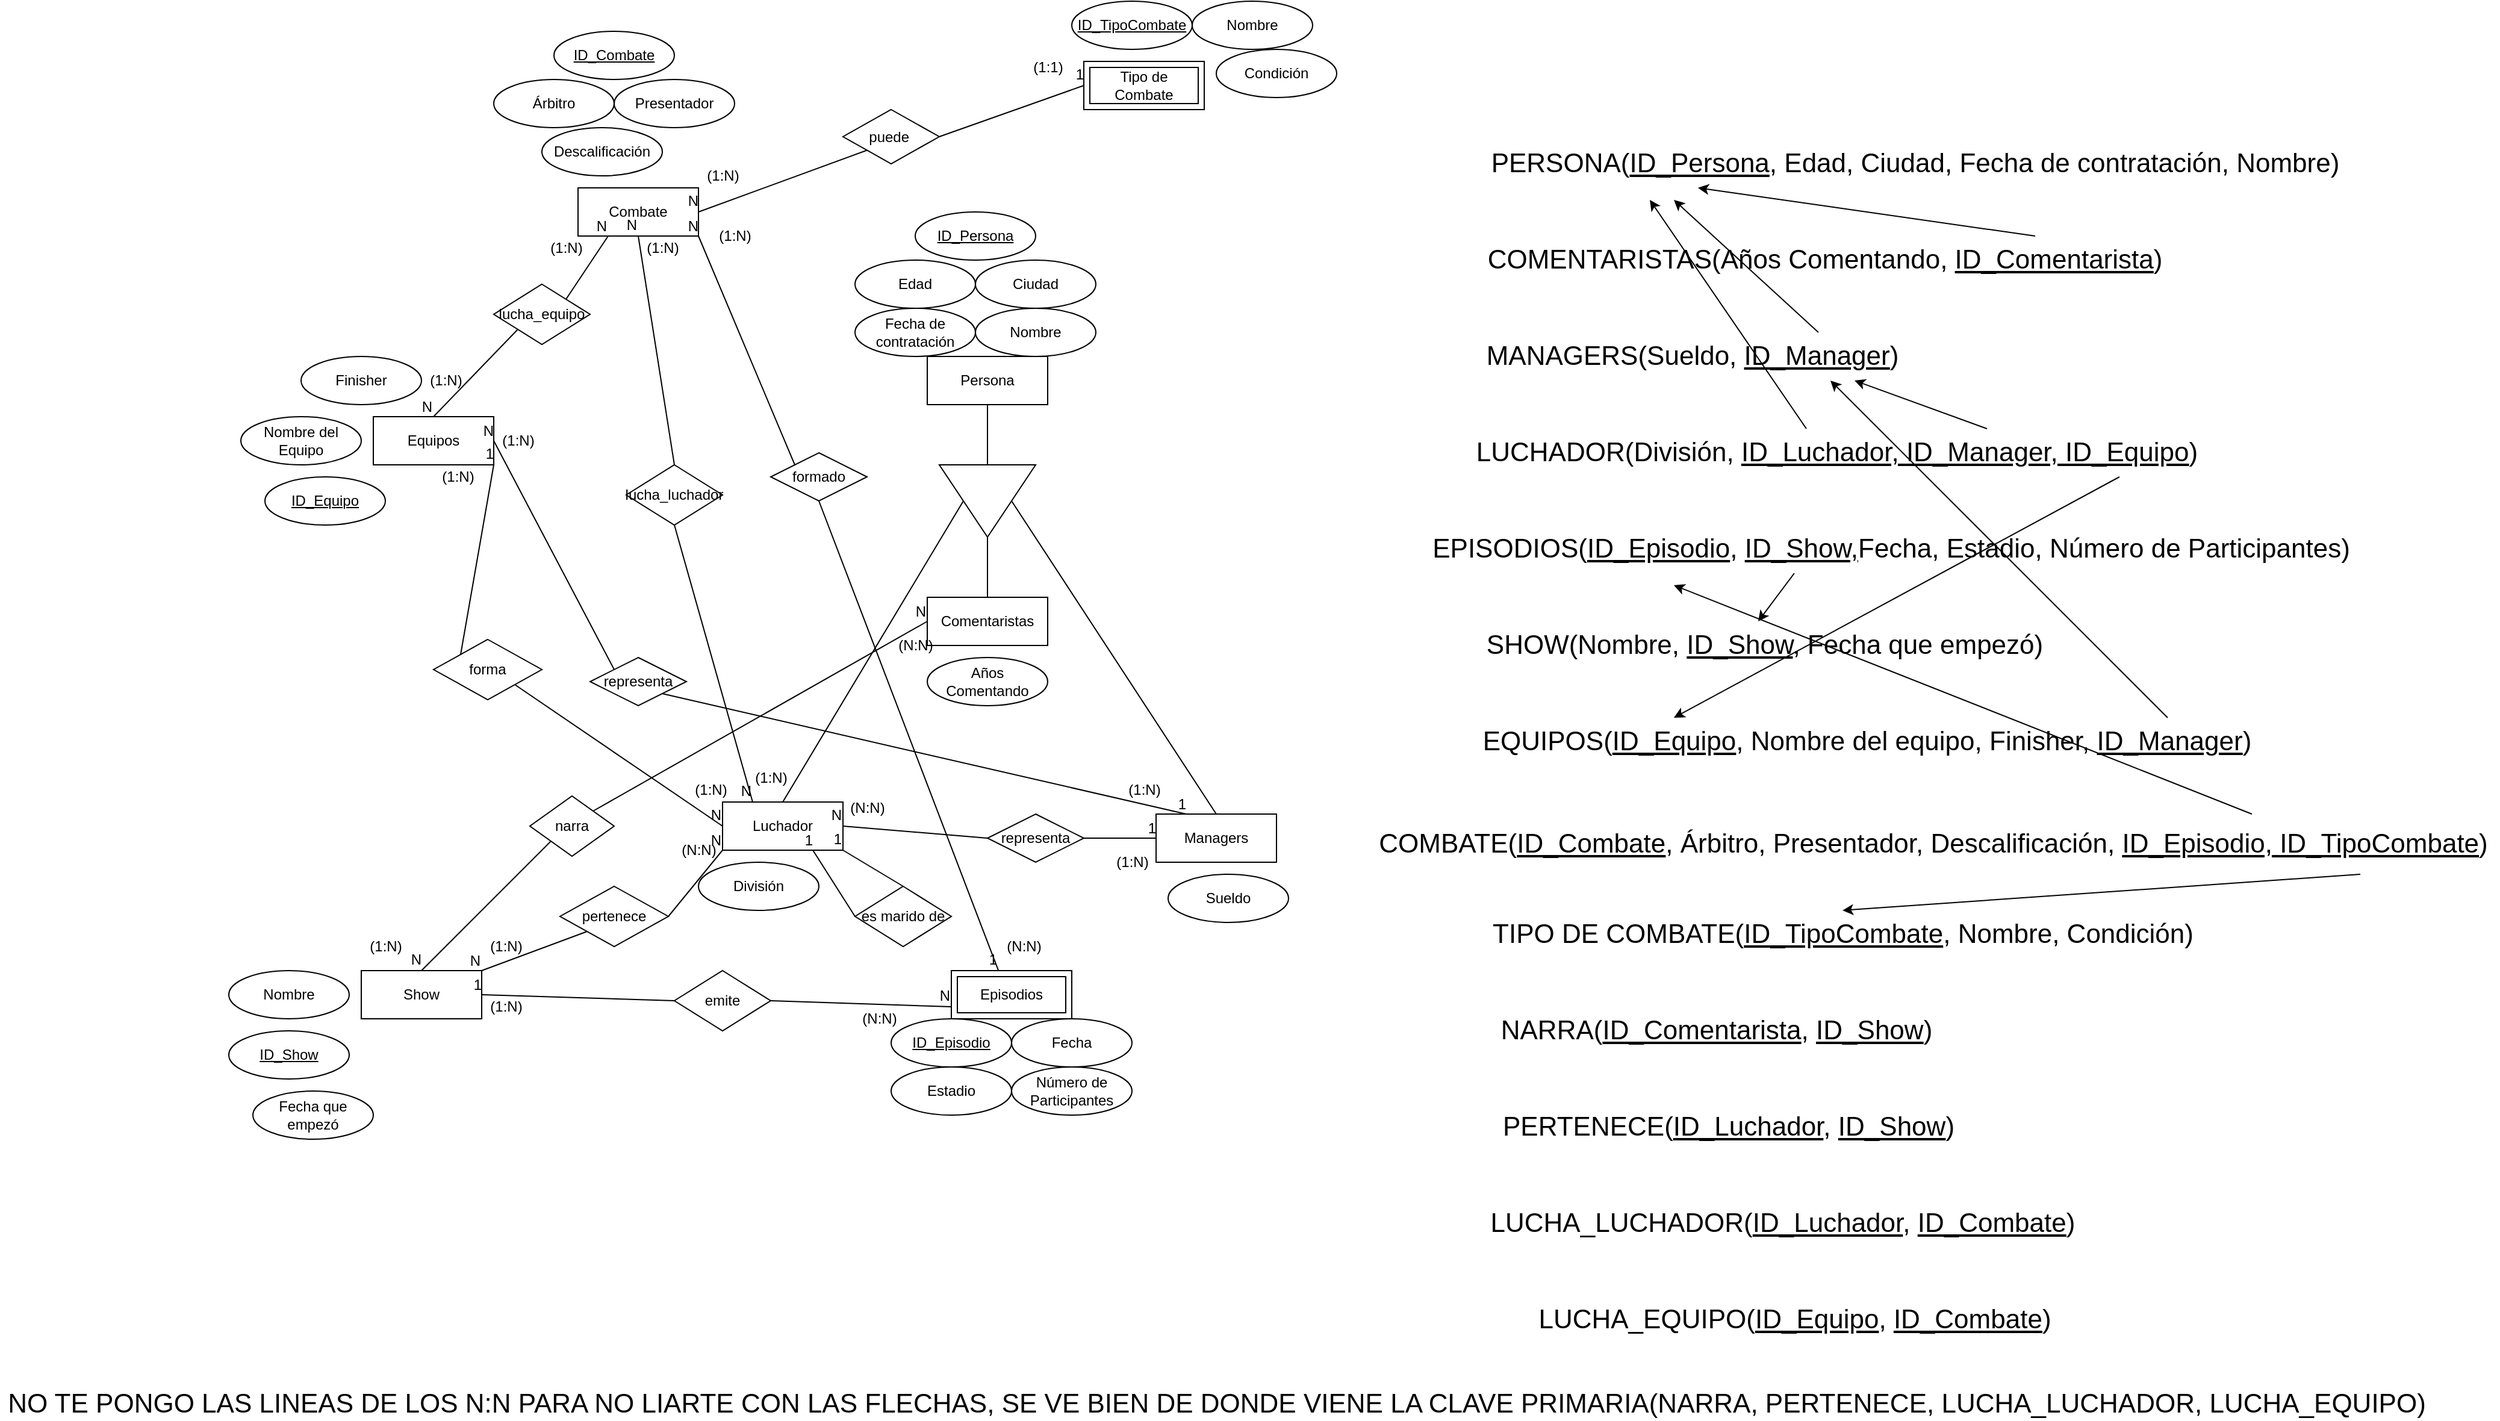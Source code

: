 <mxfile version="13.10.6" type="device"><diagram id="R2lEEEUBdFMjLlhIrx00" name="Page-1"><mxGraphModel dx="2035" dy="1735" grid="1" gridSize="10" guides="1" tooltips="1" connect="1" arrows="1" fold="1" page="1" pageScale="1" pageWidth="850" pageHeight="1100" math="0" shadow="0" extFonts="Permanent Marker^https://fonts.googleapis.com/css?family=Permanent+Marker"><root><mxCell id="0"/><mxCell id="1" parent="0"/><mxCell id="tlE97ZJtpPNx50PTAKHL-1" value="Luchador" style="whiteSpace=wrap;html=1;align=center;" parent="1" vertex="1"><mxGeometry x="360" y="480" width="100" height="40" as="geometry"/></mxCell><mxCell id="tlE97ZJtpPNx50PTAKHL-2" value="Fecha de contratación" style="ellipse;whiteSpace=wrap;html=1;align=center;" parent="1" vertex="1"><mxGeometry x="470" y="70" width="100" height="40" as="geometry"/></mxCell><mxCell id="tlE97ZJtpPNx50PTAKHL-3" value="Nombre" style="ellipse;whiteSpace=wrap;html=1;align=center;" parent="1" vertex="1"><mxGeometry x="570" y="70" width="100" height="40" as="geometry"/></mxCell><mxCell id="tlE97ZJtpPNx50PTAKHL-4" value="Edad" style="ellipse;whiteSpace=wrap;html=1;align=center;" parent="1" vertex="1"><mxGeometry x="470" y="30" width="100" height="40" as="geometry"/></mxCell><mxCell id="tlE97ZJtpPNx50PTAKHL-5" value="Ciudad" style="ellipse;whiteSpace=wrap;html=1;align=center;" parent="1" vertex="1"><mxGeometry x="570" y="30" width="100" height="40" as="geometry"/></mxCell><mxCell id="tlE97ZJtpPNx50PTAKHL-6" value="División" style="ellipse;whiteSpace=wrap;html=1;align=center;" parent="1" vertex="1"><mxGeometry x="340" y="530" width="100" height="40" as="geometry"/></mxCell><mxCell id="tlE97ZJtpPNx50PTAKHL-7" value="Managers" style="whiteSpace=wrap;html=1;align=center;" parent="1" vertex="1"><mxGeometry x="720" y="490" width="100" height="40" as="geometry"/></mxCell><mxCell id="tlE97ZJtpPNx50PTAKHL-12" value="Sueldo" style="ellipse;whiteSpace=wrap;html=1;align=center;" parent="1" vertex="1"><mxGeometry x="730" y="540" width="100" height="40" as="geometry"/></mxCell><mxCell id="tlE97ZJtpPNx50PTAKHL-14" value="Persona" style="whiteSpace=wrap;html=1;align=center;" parent="1" vertex="1"><mxGeometry x="530" y="110" width="100" height="40" as="geometry"/></mxCell><mxCell id="tlE97ZJtpPNx50PTAKHL-15" value="" style="triangle;whiteSpace=wrap;html=1;rotation=90;" parent="1" vertex="1"><mxGeometry x="550" y="190" width="60" height="80" as="geometry"/></mxCell><mxCell id="tlE97ZJtpPNx50PTAKHL-17" value="" style="endArrow=none;html=1;rounded=0;entryX=0.5;entryY=1;entryDx=0;entryDy=0;exitX=0.5;exitY=0;exitDx=0;exitDy=0;" parent="1" source="tlE97ZJtpPNx50PTAKHL-1" target="tlE97ZJtpPNx50PTAKHL-15" edge="1"><mxGeometry relative="1" as="geometry"><mxPoint x="490" y="380" as="sourcePoint"/><mxPoint x="650" y="380" as="targetPoint"/></mxGeometry></mxCell><mxCell id="tlE97ZJtpPNx50PTAKHL-18" value="" style="endArrow=none;html=1;rounded=0;entryX=0.5;entryY=0;entryDx=0;entryDy=0;exitX=0.5;exitY=0;exitDx=0;exitDy=0;" parent="1" source="tlE97ZJtpPNx50PTAKHL-7" target="tlE97ZJtpPNx50PTAKHL-15" edge="1"><mxGeometry relative="1" as="geometry"><mxPoint x="470" y="370" as="sourcePoint"/><mxPoint x="570" y="240" as="targetPoint"/></mxGeometry></mxCell><mxCell id="tlE97ZJtpPNx50PTAKHL-19" value="" style="endArrow=none;html=1;rounded=0;entryX=0.5;entryY=1;entryDx=0;entryDy=0;exitX=0;exitY=0.5;exitDx=0;exitDy=0;" parent="1" source="tlE97ZJtpPNx50PTAKHL-15" target="tlE97ZJtpPNx50PTAKHL-14" edge="1"><mxGeometry relative="1" as="geometry"><mxPoint x="690" y="370" as="sourcePoint"/><mxPoint x="610" y="240" as="targetPoint"/></mxGeometry></mxCell><mxCell id="tlE97ZJtpPNx50PTAKHL-21" value="Comentaristas" style="whiteSpace=wrap;html=1;align=center;" parent="1" vertex="1"><mxGeometry x="530" y="310" width="100" height="40" as="geometry"/></mxCell><mxCell id="tlE97ZJtpPNx50PTAKHL-23" value="" style="endArrow=none;html=1;rounded=0;entryX=1;entryY=0.5;entryDx=0;entryDy=0;exitX=0.5;exitY=0;exitDx=0;exitDy=0;" parent="1" source="tlE97ZJtpPNx50PTAKHL-21" target="tlE97ZJtpPNx50PTAKHL-15" edge="1"><mxGeometry relative="1" as="geometry"><mxPoint x="450" y="370" as="sourcePoint"/><mxPoint x="610" y="370" as="targetPoint"/></mxGeometry></mxCell><mxCell id="tlE97ZJtpPNx50PTAKHL-24" value="Años Comentando" style="ellipse;whiteSpace=wrap;html=1;align=center;" parent="1" vertex="1"><mxGeometry x="530" y="360" width="100" height="40" as="geometry"/></mxCell><mxCell id="tlE97ZJtpPNx50PTAKHL-25" value="Equipos" style="whiteSpace=wrap;html=1;align=center;" parent="1" vertex="1"><mxGeometry x="70" y="160" width="100" height="40" as="geometry"/></mxCell><mxCell id="tlE97ZJtpPNx50PTAKHL-27" value="Finisher" style="ellipse;whiteSpace=wrap;html=1;align=center;" parent="1" vertex="1"><mxGeometry x="10" y="110" width="100" height="40" as="geometry"/></mxCell><mxCell id="tlE97ZJtpPNx50PTAKHL-28" value="&lt;u&gt;ID_Equipo&lt;/u&gt;" style="ellipse;whiteSpace=wrap;html=1;align=center;" parent="1" vertex="1"><mxGeometry x="-20" y="210" width="100" height="40" as="geometry"/></mxCell><mxCell id="tlE97ZJtpPNx50PTAKHL-29" value="Nombre del Equipo" style="ellipse;whiteSpace=wrap;html=1;align=center;" parent="1" vertex="1"><mxGeometry x="-40" y="160" width="100" height="40" as="geometry"/></mxCell><mxCell id="tlE97ZJtpPNx50PTAKHL-30" value="Show" style="whiteSpace=wrap;html=1;align=center;" parent="1" vertex="1"><mxGeometry x="60" y="620" width="100" height="40" as="geometry"/></mxCell><mxCell id="tlE97ZJtpPNx50PTAKHL-31" value="Nombre" style="ellipse;whiteSpace=wrap;html=1;align=center;" parent="1" vertex="1"><mxGeometry x="-50" y="620" width="100" height="40" as="geometry"/></mxCell><mxCell id="tlE97ZJtpPNx50PTAKHL-32" value="Fecha que empezó" style="ellipse;whiteSpace=wrap;html=1;align=center;" parent="1" vertex="1"><mxGeometry x="-30" y="720" width="100" height="40" as="geometry"/></mxCell><mxCell id="tlE97ZJtpPNx50PTAKHL-33" value="&lt;u&gt;ID_Show&lt;/u&gt;" style="ellipse;whiteSpace=wrap;html=1;align=center;" parent="1" vertex="1"><mxGeometry x="-50" y="670" width="100" height="40" as="geometry"/></mxCell><mxCell id="tlE97ZJtpPNx50PTAKHL-34" value="Episodios" style="shape=ext;margin=3;double=1;whiteSpace=wrap;html=1;align=center;" parent="1" vertex="1"><mxGeometry x="550" y="620" width="100" height="40" as="geometry"/></mxCell><mxCell id="tlE97ZJtpPNx50PTAKHL-35" value="&lt;u&gt;ID_Episodio&lt;/u&gt;" style="ellipse;whiteSpace=wrap;html=1;align=center;" parent="1" vertex="1"><mxGeometry x="500" y="660" width="100" height="40" as="geometry"/></mxCell><mxCell id="tlE97ZJtpPNx50PTAKHL-36" value="Número de Participantes" style="ellipse;whiteSpace=wrap;html=1;align=center;" parent="1" vertex="1"><mxGeometry x="600" y="700" width="100" height="40" as="geometry"/></mxCell><mxCell id="tlE97ZJtpPNx50PTAKHL-37" value="Estadio" style="ellipse;whiteSpace=wrap;html=1;align=center;" parent="1" vertex="1"><mxGeometry x="500" y="700" width="100" height="40" as="geometry"/></mxCell><mxCell id="tlE97ZJtpPNx50PTAKHL-38" value="Fecha" style="ellipse;whiteSpace=wrap;html=1;align=center;" parent="1" vertex="1"><mxGeometry x="600" y="660" width="100" height="40" as="geometry"/></mxCell><mxCell id="tlE97ZJtpPNx50PTAKHL-39" value="Combate" style="whiteSpace=wrap;html=1;align=center;" parent="1" vertex="1"><mxGeometry x="240" y="-30" width="100" height="40" as="geometry"/></mxCell><mxCell id="tlE97ZJtpPNx50PTAKHL-40" value="Presentador" style="ellipse;whiteSpace=wrap;html=1;align=center;" parent="1" vertex="1"><mxGeometry x="270" y="-120" width="100" height="40" as="geometry"/></mxCell><mxCell id="tlE97ZJtpPNx50PTAKHL-41" value="&lt;u&gt;ID_Combate&lt;/u&gt;" style="ellipse;whiteSpace=wrap;html=1;align=center;" parent="1" vertex="1"><mxGeometry x="220" y="-160" width="100" height="40" as="geometry"/></mxCell><mxCell id="tlE97ZJtpPNx50PTAKHL-42" value="Árbitro" style="ellipse;whiteSpace=wrap;html=1;align=center;" parent="1" vertex="1"><mxGeometry x="170" y="-120" width="100" height="40" as="geometry"/></mxCell><mxCell id="tlE97ZJtpPNx50PTAKHL-43" value="Descalificación" style="ellipse;whiteSpace=wrap;html=1;align=center;" parent="1" vertex="1"><mxGeometry x="210" y="-80" width="100" height="40" as="geometry"/></mxCell><mxCell id="tlE97ZJtpPNx50PTAKHL-44" value="Tipo de Combate" style="shape=ext;margin=3;double=1;whiteSpace=wrap;html=1;align=center;" parent="1" vertex="1"><mxGeometry x="660" y="-135" width="100" height="40" as="geometry"/></mxCell><mxCell id="tlE97ZJtpPNx50PTAKHL-45" value="Condición" style="ellipse;whiteSpace=wrap;html=1;align=center;" parent="1" vertex="1"><mxGeometry x="770" y="-145" width="100" height="40" as="geometry"/></mxCell><mxCell id="tlE97ZJtpPNx50PTAKHL-46" value="Nombre" style="ellipse;whiteSpace=wrap;html=1;align=center;" parent="1" vertex="1"><mxGeometry x="750" y="-185" width="100" height="40" as="geometry"/></mxCell><mxCell id="tlE97ZJtpPNx50PTAKHL-47" value="&lt;u&gt;ID_TipoCombate&lt;/u&gt;" style="ellipse;whiteSpace=wrap;html=1;align=center;" parent="1" vertex="1"><mxGeometry x="650" y="-185" width="100" height="40" as="geometry"/></mxCell><mxCell id="tlE97ZJtpPNx50PTAKHL-48" value="&lt;u&gt;ID_Persona&lt;/u&gt;" style="ellipse;whiteSpace=wrap;html=1;align=center;" parent="1" vertex="1"><mxGeometry x="520" y="-10" width="100" height="40" as="geometry"/></mxCell><mxCell id="tlE97ZJtpPNx50PTAKHL-49" value="forma" style="shape=rhombus;perimeter=rhombusPerimeter;whiteSpace=wrap;html=1;align=center;" parent="1" vertex="1"><mxGeometry x="120" y="345" width="90" height="50" as="geometry"/></mxCell><mxCell id="tlE97ZJtpPNx50PTAKHL-50" value="" style="endArrow=none;html=1;rounded=0;entryX=0;entryY=0.5;entryDx=0;entryDy=0;exitX=1;exitY=1;exitDx=0;exitDy=0;" parent="1" source="tlE97ZJtpPNx50PTAKHL-49" target="tlE97ZJtpPNx50PTAKHL-1" edge="1"><mxGeometry relative="1" as="geometry"><mxPoint x="560" y="300" as="sourcePoint"/><mxPoint x="720" y="300" as="targetPoint"/></mxGeometry></mxCell><mxCell id="tlE97ZJtpPNx50PTAKHL-51" value="N" style="resizable=0;html=1;align=right;verticalAlign=bottom;" parent="tlE97ZJtpPNx50PTAKHL-50" connectable="0" vertex="1"><mxGeometry x="1" relative="1" as="geometry"/></mxCell><mxCell id="tlE97ZJtpPNx50PTAKHL-52" value="" style="endArrow=none;html=1;rounded=0;entryX=1;entryY=1;entryDx=0;entryDy=0;exitX=0;exitY=0;exitDx=0;exitDy=0;" parent="1" source="tlE97ZJtpPNx50PTAKHL-49" target="tlE97ZJtpPNx50PTAKHL-25" edge="1"><mxGeometry relative="1" as="geometry"><mxPoint x="560" y="300" as="sourcePoint"/><mxPoint x="720" y="300" as="targetPoint"/></mxGeometry></mxCell><mxCell id="tlE97ZJtpPNx50PTAKHL-53" value="1" style="resizable=0;html=1;align=right;verticalAlign=bottom;" parent="tlE97ZJtpPNx50PTAKHL-52" connectable="0" vertex="1"><mxGeometry x="1" relative="1" as="geometry"/></mxCell><mxCell id="tlE97ZJtpPNx50PTAKHL-54" value="representa" style="shape=rhombus;perimeter=rhombusPerimeter;whiteSpace=wrap;html=1;align=center;" parent="1" vertex="1"><mxGeometry x="580" y="490" width="80" height="40" as="geometry"/></mxCell><mxCell id="tlE97ZJtpPNx50PTAKHL-55" value="" style="endArrow=none;html=1;rounded=0;entryX=1;entryY=0.5;entryDx=0;entryDy=0;exitX=0;exitY=0.5;exitDx=0;exitDy=0;" parent="1" source="tlE97ZJtpPNx50PTAKHL-54" target="tlE97ZJtpPNx50PTAKHL-1" edge="1"><mxGeometry relative="1" as="geometry"><mxPoint x="560" y="420" as="sourcePoint"/><mxPoint x="720" y="420" as="targetPoint"/></mxGeometry></mxCell><mxCell id="tlE97ZJtpPNx50PTAKHL-56" value="N" style="resizable=0;html=1;align=right;verticalAlign=bottom;" parent="tlE97ZJtpPNx50PTAKHL-55" connectable="0" vertex="1"><mxGeometry x="1" relative="1" as="geometry"/></mxCell><mxCell id="tlE97ZJtpPNx50PTAKHL-57" value="" style="endArrow=none;html=1;rounded=0;entryX=0;entryY=0.5;entryDx=0;entryDy=0;exitX=1;exitY=0.5;exitDx=0;exitDy=0;" parent="1" source="tlE97ZJtpPNx50PTAKHL-54" target="tlE97ZJtpPNx50PTAKHL-7" edge="1"><mxGeometry relative="1" as="geometry"><mxPoint x="560" y="420" as="sourcePoint"/><mxPoint x="720" y="420" as="targetPoint"/></mxGeometry></mxCell><mxCell id="tlE97ZJtpPNx50PTAKHL-58" value="1" style="resizable=0;html=1;align=right;verticalAlign=bottom;" parent="tlE97ZJtpPNx50PTAKHL-57" connectable="0" vertex="1"><mxGeometry x="1" relative="1" as="geometry"/></mxCell><mxCell id="tlE97ZJtpPNx50PTAKHL-59" value="representa" style="shape=rhombus;perimeter=rhombusPerimeter;whiteSpace=wrap;html=1;align=center;" parent="1" vertex="1"><mxGeometry x="250" y="360" width="80" height="40" as="geometry"/></mxCell><mxCell id="tlE97ZJtpPNx50PTAKHL-60" value="" style="endArrow=none;html=1;rounded=0;entryX=1;entryY=0.5;entryDx=0;entryDy=0;exitX=0;exitY=0;exitDx=0;exitDy=0;" parent="1" source="tlE97ZJtpPNx50PTAKHL-59" target="tlE97ZJtpPNx50PTAKHL-25" edge="1"><mxGeometry relative="1" as="geometry"><mxPoint x="560" y="420" as="sourcePoint"/><mxPoint x="720" y="420" as="targetPoint"/></mxGeometry></mxCell><mxCell id="tlE97ZJtpPNx50PTAKHL-61" value="N" style="resizable=0;html=1;align=right;verticalAlign=bottom;" parent="tlE97ZJtpPNx50PTAKHL-60" connectable="0" vertex="1"><mxGeometry x="1" relative="1" as="geometry"/></mxCell><mxCell id="tlE97ZJtpPNx50PTAKHL-62" value="" style="endArrow=none;html=1;rounded=0;entryX=0.25;entryY=0;entryDx=0;entryDy=0;exitX=1;exitY=1;exitDx=0;exitDy=0;" parent="1" source="tlE97ZJtpPNx50PTAKHL-59" target="tlE97ZJtpPNx50PTAKHL-7" edge="1"><mxGeometry relative="1" as="geometry"><mxPoint x="560" y="420" as="sourcePoint"/><mxPoint x="720" y="420" as="targetPoint"/></mxGeometry></mxCell><mxCell id="tlE97ZJtpPNx50PTAKHL-63" value="1" style="resizable=0;html=1;align=right;verticalAlign=bottom;" parent="tlE97ZJtpPNx50PTAKHL-62" connectable="0" vertex="1"><mxGeometry x="1" relative="1" as="geometry"/></mxCell><mxCell id="tlE97ZJtpPNx50PTAKHL-64" value="emite" style="shape=rhombus;perimeter=rhombusPerimeter;whiteSpace=wrap;html=1;align=center;" parent="1" vertex="1"><mxGeometry x="320" y="620" width="80" height="50" as="geometry"/></mxCell><mxCell id="tlE97ZJtpPNx50PTAKHL-65" value="" style="endArrow=none;html=1;rounded=0;entryX=0;entryY=0.75;entryDx=0;entryDy=0;exitX=1;exitY=0.5;exitDx=0;exitDy=0;" parent="1" source="tlE97ZJtpPNx50PTAKHL-64" target="tlE97ZJtpPNx50PTAKHL-34" edge="1"><mxGeometry relative="1" as="geometry"><mxPoint x="560" y="420" as="sourcePoint"/><mxPoint x="720" y="420" as="targetPoint"/></mxGeometry></mxCell><mxCell id="tlE97ZJtpPNx50PTAKHL-66" value="N" style="resizable=0;html=1;align=right;verticalAlign=bottom;" parent="tlE97ZJtpPNx50PTAKHL-65" connectable="0" vertex="1"><mxGeometry x="1" relative="1" as="geometry"/></mxCell><mxCell id="tlE97ZJtpPNx50PTAKHL-67" value="" style="endArrow=none;html=1;rounded=0;entryX=1;entryY=0.5;entryDx=0;entryDy=0;exitX=0;exitY=0.5;exitDx=0;exitDy=0;" parent="1" source="tlE97ZJtpPNx50PTAKHL-64" target="tlE97ZJtpPNx50PTAKHL-30" edge="1"><mxGeometry relative="1" as="geometry"><mxPoint x="560" y="420" as="sourcePoint"/><mxPoint x="720" y="420" as="targetPoint"/></mxGeometry></mxCell><mxCell id="tlE97ZJtpPNx50PTAKHL-68" value="1" style="resizable=0;html=1;align=right;verticalAlign=bottom;" parent="tlE97ZJtpPNx50PTAKHL-67" connectable="0" vertex="1"><mxGeometry x="1" relative="1" as="geometry"/></mxCell><mxCell id="tlE97ZJtpPNx50PTAKHL-69" value="pertenece" style="shape=rhombus;perimeter=rhombusPerimeter;whiteSpace=wrap;html=1;align=center;" parent="1" vertex="1"><mxGeometry x="225" y="550" width="90" height="50" as="geometry"/></mxCell><mxCell id="tlE97ZJtpPNx50PTAKHL-70" value="" style="endArrow=none;html=1;rounded=0;exitX=0;exitY=1;exitDx=0;exitDy=0;" parent="1" source="tlE97ZJtpPNx50PTAKHL-69" edge="1"><mxGeometry relative="1" as="geometry"><mxPoint x="510" y="420" as="sourcePoint"/><mxPoint x="160" y="620" as="targetPoint"/></mxGeometry></mxCell><mxCell id="tlE97ZJtpPNx50PTAKHL-71" value="N" style="resizable=0;html=1;align=right;verticalAlign=bottom;" parent="tlE97ZJtpPNx50PTAKHL-70" connectable="0" vertex="1"><mxGeometry x="1" relative="1" as="geometry"/></mxCell><mxCell id="tlE97ZJtpPNx50PTAKHL-72" value="" style="endArrow=none;html=1;rounded=0;entryX=0;entryY=1;entryDx=0;entryDy=0;exitX=1;exitY=0.5;exitDx=0;exitDy=0;" parent="1" source="tlE97ZJtpPNx50PTAKHL-69" target="tlE97ZJtpPNx50PTAKHL-1" edge="1"><mxGeometry relative="1" as="geometry"><mxPoint x="510" y="420" as="sourcePoint"/><mxPoint x="670" y="420" as="targetPoint"/></mxGeometry></mxCell><mxCell id="tlE97ZJtpPNx50PTAKHL-73" value="N" style="resizable=0;html=1;align=right;verticalAlign=bottom;" parent="tlE97ZJtpPNx50PTAKHL-72" connectable="0" vertex="1"><mxGeometry x="1" relative="1" as="geometry"/></mxCell><mxCell id="tlE97ZJtpPNx50PTAKHL-74" value="lucha_luchador" style="shape=rhombus;perimeter=rhombusPerimeter;whiteSpace=wrap;html=1;align=center;" parent="1" vertex="1"><mxGeometry x="280" y="200" width="80" height="50" as="geometry"/></mxCell><mxCell id="tlE97ZJtpPNx50PTAKHL-75" value="" style="endArrow=none;html=1;rounded=0;entryX=0.5;entryY=1;entryDx=0;entryDy=0;exitX=0.5;exitY=0;exitDx=0;exitDy=0;" parent="1" source="tlE97ZJtpPNx50PTAKHL-74" target="tlE97ZJtpPNx50PTAKHL-39" edge="1"><mxGeometry relative="1" as="geometry"><mxPoint x="480" y="180" as="sourcePoint"/><mxPoint x="640" y="180" as="targetPoint"/></mxGeometry></mxCell><mxCell id="tlE97ZJtpPNx50PTAKHL-76" value="N" style="resizable=0;html=1;align=right;verticalAlign=bottom;" parent="tlE97ZJtpPNx50PTAKHL-75" connectable="0" vertex="1"><mxGeometry x="1" relative="1" as="geometry"/></mxCell><mxCell id="tlE97ZJtpPNx50PTAKHL-77" value="" style="endArrow=none;html=1;rounded=0;entryX=0.25;entryY=0;entryDx=0;entryDy=0;exitX=0.5;exitY=1;exitDx=0;exitDy=0;" parent="1" source="tlE97ZJtpPNx50PTAKHL-74" target="tlE97ZJtpPNx50PTAKHL-1" edge="1"><mxGeometry relative="1" as="geometry"><mxPoint x="480" y="180" as="sourcePoint"/><mxPoint x="640" y="180" as="targetPoint"/></mxGeometry></mxCell><mxCell id="tlE97ZJtpPNx50PTAKHL-78" value="N" style="resizable=0;html=1;align=right;verticalAlign=bottom;" parent="tlE97ZJtpPNx50PTAKHL-77" connectable="0" vertex="1"><mxGeometry x="1" relative="1" as="geometry"/></mxCell><mxCell id="tlE97ZJtpPNx50PTAKHL-79" value="lucha_equipo" style="shape=rhombus;perimeter=rhombusPerimeter;whiteSpace=wrap;html=1;align=center;" parent="1" vertex="1"><mxGeometry x="170" y="50" width="80" height="50" as="geometry"/></mxCell><mxCell id="tlE97ZJtpPNx50PTAKHL-80" value="" style="endArrow=none;html=1;rounded=0;entryX=0.25;entryY=1;entryDx=0;entryDy=0;exitX=1;exitY=0;exitDx=0;exitDy=0;" parent="1" source="tlE97ZJtpPNx50PTAKHL-79" target="tlE97ZJtpPNx50PTAKHL-39" edge="1"><mxGeometry relative="1" as="geometry"><mxPoint x="480" y="180" as="sourcePoint"/><mxPoint x="640" y="180" as="targetPoint"/></mxGeometry></mxCell><mxCell id="tlE97ZJtpPNx50PTAKHL-81" value="N" style="resizable=0;html=1;align=right;verticalAlign=bottom;" parent="tlE97ZJtpPNx50PTAKHL-80" connectable="0" vertex="1"><mxGeometry x="1" relative="1" as="geometry"/></mxCell><mxCell id="tlE97ZJtpPNx50PTAKHL-82" value="" style="endArrow=none;html=1;rounded=0;entryX=0.5;entryY=0;entryDx=0;entryDy=0;exitX=0;exitY=1;exitDx=0;exitDy=0;" parent="1" source="tlE97ZJtpPNx50PTAKHL-79" target="tlE97ZJtpPNx50PTAKHL-25" edge="1"><mxGeometry relative="1" as="geometry"><mxPoint x="240.0" y="72.5" as="sourcePoint"/><mxPoint x="275.0" y="20" as="targetPoint"/></mxGeometry></mxCell><mxCell id="tlE97ZJtpPNx50PTAKHL-83" value="N" style="resizable=0;html=1;align=right;verticalAlign=bottom;" parent="tlE97ZJtpPNx50PTAKHL-82" connectable="0" vertex="1"><mxGeometry x="1" relative="1" as="geometry"/></mxCell><mxCell id="tlE97ZJtpPNx50PTAKHL-84" value="puede&amp;nbsp;" style="shape=rhombus;perimeter=rhombusPerimeter;whiteSpace=wrap;html=1;align=center;" parent="1" vertex="1"><mxGeometry x="460" y="-95" width="80" height="45" as="geometry"/></mxCell><mxCell id="tlE97ZJtpPNx50PTAKHL-87" value="" style="endArrow=none;html=1;rounded=0;entryX=0;entryY=0.5;entryDx=0;entryDy=0;exitX=1;exitY=0.5;exitDx=0;exitDy=0;" parent="1" source="tlE97ZJtpPNx50PTAKHL-84" target="tlE97ZJtpPNx50PTAKHL-44" edge="1"><mxGeometry relative="1" as="geometry"><mxPoint x="480" y="180" as="sourcePoint"/><mxPoint x="640" y="180" as="targetPoint"/></mxGeometry></mxCell><mxCell id="tlE97ZJtpPNx50PTAKHL-88" value="1" style="resizable=0;html=1;align=right;verticalAlign=bottom;" parent="tlE97ZJtpPNx50PTAKHL-87" connectable="0" vertex="1"><mxGeometry x="1" relative="1" as="geometry"/></mxCell><mxCell id="tlE97ZJtpPNx50PTAKHL-89" value="" style="endArrow=none;html=1;rounded=0;entryX=1;entryY=0.5;entryDx=0;entryDy=0;exitX=0;exitY=1;exitDx=0;exitDy=0;" parent="1" source="tlE97ZJtpPNx50PTAKHL-84" target="tlE97ZJtpPNx50PTAKHL-39" edge="1"><mxGeometry relative="1" as="geometry"><mxPoint x="480" y="180" as="sourcePoint"/><mxPoint x="640" y="180" as="targetPoint"/></mxGeometry></mxCell><mxCell id="tlE97ZJtpPNx50PTAKHL-90" value="N" style="resizable=0;html=1;align=right;verticalAlign=bottom;" parent="tlE97ZJtpPNx50PTAKHL-89" connectable="0" vertex="1"><mxGeometry x="1" relative="1" as="geometry"/></mxCell><mxCell id="tlE97ZJtpPNx50PTAKHL-91" value="formado" style="shape=rhombus;perimeter=rhombusPerimeter;whiteSpace=wrap;html=1;align=center;" parent="1" vertex="1"><mxGeometry x="400" y="190" width="80" height="40" as="geometry"/></mxCell><mxCell id="tlE97ZJtpPNx50PTAKHL-92" value="" style="endArrow=none;html=1;rounded=0;entryX=1;entryY=1;entryDx=0;entryDy=0;exitX=0;exitY=0;exitDx=0;exitDy=0;" parent="1" source="tlE97ZJtpPNx50PTAKHL-91" target="tlE97ZJtpPNx50PTAKHL-39" edge="1"><mxGeometry relative="1" as="geometry"><mxPoint x="370" y="300" as="sourcePoint"/><mxPoint x="530" y="300" as="targetPoint"/></mxGeometry></mxCell><mxCell id="tlE97ZJtpPNx50PTAKHL-93" value="N" style="resizable=0;html=1;align=right;verticalAlign=bottom;" parent="tlE97ZJtpPNx50PTAKHL-92" connectable="0" vertex="1"><mxGeometry x="1" relative="1" as="geometry"/></mxCell><mxCell id="tlE97ZJtpPNx50PTAKHL-94" value="" style="endArrow=none;html=1;rounded=0;entryX=0.39;entryY=-0.007;entryDx=0;entryDy=0;entryPerimeter=0;exitX=0.5;exitY=1;exitDx=0;exitDy=0;" parent="1" source="tlE97ZJtpPNx50PTAKHL-91" target="tlE97ZJtpPNx50PTAKHL-34" edge="1"><mxGeometry relative="1" as="geometry"><mxPoint x="370" y="300" as="sourcePoint"/><mxPoint x="530" y="300" as="targetPoint"/></mxGeometry></mxCell><mxCell id="tlE97ZJtpPNx50PTAKHL-95" value="1" style="resizable=0;html=1;align=right;verticalAlign=bottom;" parent="tlE97ZJtpPNx50PTAKHL-94" connectable="0" vertex="1"><mxGeometry x="1" relative="1" as="geometry"/></mxCell><mxCell id="tlE97ZJtpPNx50PTAKHL-96" value="narra" style="shape=rhombus;perimeter=rhombusPerimeter;whiteSpace=wrap;html=1;align=center;" parent="1" vertex="1"><mxGeometry x="200" y="475" width="70" height="50" as="geometry"/></mxCell><mxCell id="tlE97ZJtpPNx50PTAKHL-97" value="" style="endArrow=none;html=1;rounded=0;entryX=0;entryY=0.5;entryDx=0;entryDy=0;exitX=1;exitY=0;exitDx=0;exitDy=0;" parent="1" source="tlE97ZJtpPNx50PTAKHL-96" target="tlE97ZJtpPNx50PTAKHL-21" edge="1"><mxGeometry relative="1" as="geometry"><mxPoint x="260" y="300" as="sourcePoint"/><mxPoint x="420" y="300" as="targetPoint"/></mxGeometry></mxCell><mxCell id="tlE97ZJtpPNx50PTAKHL-98" value="N" style="resizable=0;html=1;align=right;verticalAlign=bottom;" parent="tlE97ZJtpPNx50PTAKHL-97" connectable="0" vertex="1"><mxGeometry x="1" relative="1" as="geometry"/></mxCell><mxCell id="tlE97ZJtpPNx50PTAKHL-99" value="" style="endArrow=none;html=1;rounded=0;entryX=0.5;entryY=0;entryDx=0;entryDy=0;exitX=0;exitY=1;exitDx=0;exitDy=0;" parent="1" source="tlE97ZJtpPNx50PTAKHL-96" target="tlE97ZJtpPNx50PTAKHL-30" edge="1"><mxGeometry relative="1" as="geometry"><mxPoint x="262.5" y="497.5" as="sourcePoint"/><mxPoint x="540" y="340" as="targetPoint"/></mxGeometry></mxCell><mxCell id="tlE97ZJtpPNx50PTAKHL-100" value="N" style="resizable=0;html=1;align=right;verticalAlign=bottom;" parent="tlE97ZJtpPNx50PTAKHL-99" connectable="0" vertex="1"><mxGeometry x="1" relative="1" as="geometry"/></mxCell><mxCell id="tlE97ZJtpPNx50PTAKHL-101" value="es marido de" style="shape=rhombus;perimeter=rhombusPerimeter;whiteSpace=wrap;html=1;align=center;" parent="1" vertex="1"><mxGeometry x="470" y="550" width="80" height="50" as="geometry"/></mxCell><mxCell id="tlE97ZJtpPNx50PTAKHL-102" value="" style="endArrow=none;html=1;rounded=0;entryX=0.75;entryY=1;entryDx=0;entryDy=0;exitX=0;exitY=0.5;exitDx=0;exitDy=0;" parent="1" source="tlE97ZJtpPNx50PTAKHL-101" target="tlE97ZJtpPNx50PTAKHL-1" edge="1"><mxGeometry relative="1" as="geometry"><mxPoint x="530" y="520" as="sourcePoint"/><mxPoint x="520" y="300" as="targetPoint"/></mxGeometry></mxCell><mxCell id="tlE97ZJtpPNx50PTAKHL-103" value="1" style="resizable=0;html=1;align=right;verticalAlign=bottom;" parent="tlE97ZJtpPNx50PTAKHL-102" connectable="0" vertex="1"><mxGeometry x="1" relative="1" as="geometry"/></mxCell><mxCell id="tlE97ZJtpPNx50PTAKHL-104" value="" style="endArrow=none;html=1;rounded=0;entryX=1;entryY=1;entryDx=0;entryDy=0;exitX=0.5;exitY=0;exitDx=0;exitDy=0;" parent="1" source="tlE97ZJtpPNx50PTAKHL-101" target="tlE97ZJtpPNx50PTAKHL-1" edge="1"><mxGeometry relative="1" as="geometry"><mxPoint x="360" y="300" as="sourcePoint"/><mxPoint x="520" y="300" as="targetPoint"/></mxGeometry></mxCell><mxCell id="tlE97ZJtpPNx50PTAKHL-105" value="1" style="resizable=0;html=1;align=right;verticalAlign=bottom;" parent="tlE97ZJtpPNx50PTAKHL-104" connectable="0" vertex="1"><mxGeometry x="1" relative="1" as="geometry"/></mxCell><mxCell id="tlE97ZJtpPNx50PTAKHL-106" value="&lt;font style=&quot;font-size: 22px&quot;&gt;MANAGERS(Sueldo, &lt;u&gt;ID_Manager&lt;/u&gt;)&lt;/font&gt;" style="text;html=1;align=center;verticalAlign=middle;resizable=0;points=[];autosize=1;" parent="1" vertex="1"><mxGeometry x="985" y="100" width="360" height="20" as="geometry"/></mxCell><mxCell id="tlE97ZJtpPNx50PTAKHL-107" value="&lt;font style=&quot;font-size: 22px&quot;&gt;COMENTARISTAS(Años Comentando, &lt;u&gt;ID_Comentarista&lt;/u&gt;)&lt;/font&gt;" style="text;html=1;align=center;verticalAlign=middle;resizable=0;points=[];autosize=1;" parent="1" vertex="1"><mxGeometry x="985" y="20" width="580" height="20" as="geometry"/></mxCell><mxCell id="tlE97ZJtpPNx50PTAKHL-109" value="&lt;font style=&quot;font-size: 22px&quot;&gt;LUCHADOR(División, &lt;u&gt;ID_Luchador,&amp;nbsp;&lt;/u&gt;&lt;u&gt;ID_Manager,&amp;nbsp;&lt;/u&gt;&lt;u&gt;ID_Equipo&lt;/u&gt;)&lt;/font&gt;" style="text;html=1;align=center;verticalAlign=middle;resizable=0;points=[];autosize=1;" parent="1" vertex="1"><mxGeometry x="980" y="180" width="610" height="20" as="geometry"/></mxCell><mxCell id="tlE97ZJtpPNx50PTAKHL-110" value="&lt;font style=&quot;font-size: 22px&quot;&gt;EPISODIOS(&lt;u&gt;ID_Episodio&lt;/u&gt;,&amp;nbsp;&lt;u&gt;ID_Show,&lt;/u&gt;Fecha, Estadio, Número de Participantes)&lt;/font&gt;" style="text;html=1;align=center;verticalAlign=middle;resizable=0;points=[];autosize=1;" parent="1" vertex="1"><mxGeometry x="940" y="260" width="780" height="20" as="geometry"/></mxCell><mxCell id="tlE97ZJtpPNx50PTAKHL-111" value="&lt;font style=&quot;font-size: 22px&quot;&gt;SHOW(Nombre, &lt;u&gt;ID_Show&lt;/u&gt;, Fecha que empezó)&lt;/font&gt;" style="text;html=1;align=center;verticalAlign=middle;resizable=0;points=[];autosize=1;" parent="1" vertex="1"><mxGeometry x="985" y="340" width="480" height="20" as="geometry"/></mxCell><mxCell id="tlE97ZJtpPNx50PTAKHL-112" value="&lt;font style=&quot;font-size: 22px&quot;&gt;EQUIPOS(&lt;u&gt;ID_Equipo&lt;/u&gt;, Nombre del equipo, Finisher,&amp;nbsp;&lt;u&gt;ID_Manager&lt;/u&gt;)&lt;/font&gt;" style="text;html=1;align=center;verticalAlign=middle;resizable=0;points=[];autosize=1;" parent="1" vertex="1"><mxGeometry x="985" y="420" width="650" height="20" as="geometry"/></mxCell><mxCell id="tlE97ZJtpPNx50PTAKHL-113" value="&lt;font style=&quot;font-size: 22px&quot;&gt;COMBATE(&lt;u&gt;ID_Combate&lt;/u&gt;, Árbitro, Presentador, Descalificación,&amp;nbsp;&lt;u&gt;ID_Episodio,&amp;nbsp;&lt;/u&gt;&lt;u&gt;ID_TipoCombate&lt;/u&gt;)&lt;/font&gt;" style="text;html=1;align=center;verticalAlign=middle;resizable=0;points=[];autosize=1;" parent="1" vertex="1"><mxGeometry x="895" y="505" width="940" height="20" as="geometry"/></mxCell><mxCell id="tlE97ZJtpPNx50PTAKHL-114" value="&lt;font style=&quot;font-size: 22px&quot;&gt;TIPO DE COMBATE(&lt;u&gt;ID_TipoCombate&lt;/u&gt;, Nombre, Condición)&lt;/font&gt;" style="text;html=1;align=center;verticalAlign=middle;resizable=0;points=[];autosize=1;" parent="1" vertex="1"><mxGeometry x="990" y="580" width="600" height="20" as="geometry"/></mxCell><mxCell id="tlE97ZJtpPNx50PTAKHL-115" value="&lt;font style=&quot;font-size: 22px&quot;&gt;PERSONA(&lt;u&gt;ID_Persona&lt;/u&gt;, Edad, Ciudad, Fecha de contratación, Nombre)&lt;/font&gt;" style="text;html=1;align=center;verticalAlign=middle;resizable=0;points=[];autosize=1;" parent="1" vertex="1"><mxGeometry x="990" y="-60" width="720" height="20" as="geometry"/></mxCell><mxCell id="tlE97ZJtpPNx50PTAKHL-116" value="" style="endArrow=classic;html=1;" parent="1" edge="1"><mxGeometry width="50" height="50" relative="1" as="geometry"><mxPoint x="1450" y="10" as="sourcePoint"/><mxPoint x="1170" y="-30" as="targetPoint"/></mxGeometry></mxCell><mxCell id="tlE97ZJtpPNx50PTAKHL-117" value="" style="endArrow=classic;html=1;" parent="1" edge="1"><mxGeometry width="50" height="50" relative="1" as="geometry"><mxPoint x="1270" y="90" as="sourcePoint"/><mxPoint x="1150" y="-20" as="targetPoint"/></mxGeometry></mxCell><mxCell id="tlE97ZJtpPNx50PTAKHL-118" value="" style="endArrow=classic;html=1;" parent="1" edge="1"><mxGeometry width="50" height="50" relative="1" as="geometry"><mxPoint x="1260" y="170" as="sourcePoint"/><mxPoint x="1130" y="-20" as="targetPoint"/></mxGeometry></mxCell><mxCell id="tlE97ZJtpPNx50PTAKHL-119" value="&lt;font style=&quot;font-size: 22px&quot;&gt;NARRA(&lt;u&gt;ID_Comentarista&lt;/u&gt;, &lt;u&gt;ID_Show&lt;/u&gt;)&lt;/font&gt;" style="text;html=1;align=center;verticalAlign=middle;resizable=0;points=[];autosize=1;" parent="1" vertex="1"><mxGeometry x="1000" y="660" width="370" height="20" as="geometry"/></mxCell><mxCell id="tlE97ZJtpPNx50PTAKHL-120" value="&lt;font style=&quot;font-size: 22px&quot;&gt;PERTENECE(&lt;u&gt;ID_Luchador&lt;/u&gt;, &lt;u&gt;ID_Show&lt;/u&gt;)&lt;/font&gt;" style="text;html=1;align=center;verticalAlign=middle;resizable=0;points=[];autosize=1;" parent="1" vertex="1"><mxGeometry x="1000" y="740" width="390" height="20" as="geometry"/></mxCell><mxCell id="tlE97ZJtpPNx50PTAKHL-121" value="" style="endArrow=classic;html=1;" parent="1" edge="1"><mxGeometry width="50" height="50" relative="1" as="geometry"><mxPoint x="1410" y="170" as="sourcePoint"/><mxPoint x="1300" y="130" as="targetPoint"/></mxGeometry></mxCell><mxCell id="tlE97ZJtpPNx50PTAKHL-122" value="" style="endArrow=classic;html=1;" parent="1" edge="1"><mxGeometry width="50" height="50" relative="1" as="geometry"><mxPoint x="1560" y="410" as="sourcePoint"/><mxPoint x="1280" y="130" as="targetPoint"/></mxGeometry></mxCell><mxCell id="tlE97ZJtpPNx50PTAKHL-123" value="" style="endArrow=classic;html=1;" parent="1" edge="1"><mxGeometry width="50" height="50" relative="1" as="geometry"><mxPoint x="1520" y="210" as="sourcePoint"/><mxPoint x="1150" y="410" as="targetPoint"/></mxGeometry></mxCell><mxCell id="tlE97ZJtpPNx50PTAKHL-124" value="&lt;span style=&quot;font-size: 22px&quot;&gt;LUCHA_LUCHADOR(&lt;/span&gt;&lt;u style=&quot;font-size: 22px&quot;&gt;ID_Luchador&lt;/u&gt;&lt;span style=&quot;font-size: 22px&quot;&gt;,&amp;nbsp;&lt;/span&gt;&lt;u style=&quot;font-size: 22px&quot;&gt;ID_Combate&lt;/u&gt;&lt;span style=&quot;font-size: 22px&quot;&gt;)&lt;/span&gt;" style="text;html=1;align=center;verticalAlign=middle;resizable=0;points=[];autosize=1;" parent="1" vertex="1"><mxGeometry x="990" y="820" width="500" height="20" as="geometry"/></mxCell><mxCell id="tlE97ZJtpPNx50PTAKHL-125" value="" style="endArrow=classic;html=1;" parent="1" edge="1"><mxGeometry width="50" height="50" relative="1" as="geometry"><mxPoint x="1250" y="290" as="sourcePoint"/><mxPoint x="1220" y="330" as="targetPoint"/></mxGeometry></mxCell><mxCell id="tlE97ZJtpPNx50PTAKHL-126" value="" style="endArrow=classic;html=1;" parent="1" edge="1"><mxGeometry width="50" height="50" relative="1" as="geometry"><mxPoint x="1630" y="490" as="sourcePoint"/><mxPoint x="1150" y="300" as="targetPoint"/></mxGeometry></mxCell><mxCell id="tlE97ZJtpPNx50PTAKHL-127" value="&lt;span style=&quot;font-size: 22px&quot;&gt;LUCHA_EQUIPO(&lt;/span&gt;&lt;u style=&quot;font-size: 22px&quot;&gt;ID_Equipo&lt;/u&gt;&lt;span style=&quot;font-size: 22px&quot;&gt;,&amp;nbsp;&lt;/span&gt;&lt;u style=&quot;font-size: 22px&quot;&gt;ID_Combate&lt;/u&gt;&lt;span style=&quot;font-size: 22px&quot;&gt;)&lt;/span&gt;" style="text;html=1;align=center;verticalAlign=middle;resizable=0;points=[];autosize=1;" parent="1" vertex="1"><mxGeometry x="1030" y="900" width="440" height="20" as="geometry"/></mxCell><mxCell id="tlE97ZJtpPNx50PTAKHL-128" value="" style="endArrow=classic;html=1;" parent="1" edge="1"><mxGeometry width="50" height="50" relative="1" as="geometry"><mxPoint x="1720" y="540" as="sourcePoint"/><mxPoint x="1290" y="570" as="targetPoint"/></mxGeometry></mxCell><mxCell id="tlE97ZJtpPNx50PTAKHL-129" value="&lt;font style=&quot;font-size: 22px&quot;&gt;NO TE PONGO LAS LINEAS DE LOS N:N PARA NO LIARTE CON LAS FLECHAS, SE VE BIEN DE DONDE VIENE LA CLAVE PRIMARIA(NARRA, PERTENECE, LUCHA_LUCHADOR, LUCHA_EQUIPO)&lt;/font&gt;" style="text;html=1;align=center;verticalAlign=middle;resizable=0;points=[];autosize=1;" parent="1" vertex="1"><mxGeometry x="-240" y="970" width="2020" height="20" as="geometry"/></mxCell><mxCell id="vR6A4-sc8d713OhTizjk-1" value="(1:1)" style="text;html=1;align=center;verticalAlign=middle;resizable=0;points=[];autosize=1;" vertex="1" parent="1"><mxGeometry x="610" y="-140" width="40" height="20" as="geometry"/></mxCell><mxCell id="vR6A4-sc8d713OhTizjk-2" value="(1:N)" style="text;html=1;align=center;verticalAlign=middle;resizable=0;points=[];autosize=1;" vertex="1" parent="1"><mxGeometry x="340" y="-50" width="40" height="20" as="geometry"/></mxCell><mxCell id="vR6A4-sc8d713OhTizjk-3" value="(1:N)" style="text;html=1;align=center;verticalAlign=middle;resizable=0;points=[];autosize=1;" vertex="1" parent="1"><mxGeometry x="210" y="10" width="40" height="20" as="geometry"/></mxCell><mxCell id="vR6A4-sc8d713OhTizjk-4" value="(1:N)" style="text;html=1;align=center;verticalAlign=middle;resizable=0;points=[];autosize=1;" vertex="1" parent="1"><mxGeometry x="110" y="120" width="40" height="20" as="geometry"/></mxCell><mxCell id="vR6A4-sc8d713OhTizjk-5" value="(1:N)" style="text;html=1;align=center;verticalAlign=middle;resizable=0;points=[];autosize=1;" vertex="1" parent="1"><mxGeometry x="120" y="200" width="40" height="20" as="geometry"/></mxCell><mxCell id="vR6A4-sc8d713OhTizjk-6" value="(1:N)" style="text;html=1;align=center;verticalAlign=middle;resizable=0;points=[];autosize=1;" vertex="1" parent="1"><mxGeometry x="60" y="590" width="40" height="20" as="geometry"/></mxCell><mxCell id="vR6A4-sc8d713OhTizjk-9" value="(N:N)" style="text;html=1;align=center;verticalAlign=middle;resizable=0;points=[];autosize=1;" vertex="1" parent="1"><mxGeometry x="470" y="650" width="40" height="20" as="geometry"/></mxCell><mxCell id="vR6A4-sc8d713OhTizjk-10" value="(1:N)" style="text;html=1;align=center;verticalAlign=middle;resizable=0;points=[];autosize=1;" vertex="1" parent="1"><mxGeometry x="680" y="520" width="40" height="20" as="geometry"/></mxCell><mxCell id="vR6A4-sc8d713OhTizjk-11" value="(N:N)" style="text;html=1;align=center;verticalAlign=middle;resizable=0;points=[];autosize=1;" vertex="1" parent="1"><mxGeometry x="590" y="590" width="40" height="20" as="geometry"/></mxCell><mxCell id="vR6A4-sc8d713OhTizjk-12" value="(N:N)" style="text;html=1;align=center;verticalAlign=middle;resizable=0;points=[];autosize=1;" vertex="1" parent="1"><mxGeometry x="460" y="475" width="40" height="20" as="geometry"/></mxCell><mxCell id="vR6A4-sc8d713OhTizjk-13" value="(1:N)" style="text;html=1;align=center;verticalAlign=middle;resizable=0;points=[];autosize=1;" vertex="1" parent="1"><mxGeometry x="380" y="450" width="40" height="20" as="geometry"/></mxCell><mxCell id="vR6A4-sc8d713OhTizjk-14" value="(1:N)" style="text;html=1;align=center;verticalAlign=middle;resizable=0;points=[];autosize=1;" vertex="1" parent="1"><mxGeometry x="330" y="460" width="40" height="20" as="geometry"/></mxCell><mxCell id="vR6A4-sc8d713OhTizjk-15" value="(N:N)" style="text;html=1;align=center;verticalAlign=middle;resizable=0;points=[];autosize=1;" vertex="1" parent="1"><mxGeometry x="320" y="510" width="40" height="20" as="geometry"/></mxCell><mxCell id="vR6A4-sc8d713OhTizjk-16" value="(N:N)" style="text;html=1;align=center;verticalAlign=middle;resizable=0;points=[];autosize=1;" vertex="1" parent="1"><mxGeometry x="500" y="340" width="40" height="20" as="geometry"/></mxCell><mxCell id="vR6A4-sc8d713OhTizjk-17" value="(1:N)" style="text;html=1;align=center;verticalAlign=middle;resizable=0;points=[];autosize=1;" vertex="1" parent="1"><mxGeometry x="290" y="10" width="40" height="20" as="geometry"/></mxCell><mxCell id="vR6A4-sc8d713OhTizjk-18" value="(1:N)" style="text;html=1;align=center;verticalAlign=middle;resizable=0;points=[];autosize=1;" vertex="1" parent="1"><mxGeometry x="350" width="40" height="20" as="geometry"/></mxCell><mxCell id="vR6A4-sc8d713OhTizjk-19" value="(1:N)" style="text;html=1;align=center;verticalAlign=middle;resizable=0;points=[];autosize=1;" vertex="1" parent="1"><mxGeometry x="170" y="170" width="40" height="20" as="geometry"/></mxCell><mxCell id="vR6A4-sc8d713OhTizjk-20" value="(1:N)" style="text;html=1;align=center;verticalAlign=middle;resizable=0;points=[];autosize=1;" vertex="1" parent="1"><mxGeometry x="160" y="590" width="40" height="20" as="geometry"/></mxCell><mxCell id="vR6A4-sc8d713OhTizjk-21" value="(1:N)" style="text;html=1;align=center;verticalAlign=middle;resizable=0;points=[];autosize=1;" vertex="1" parent="1"><mxGeometry x="160" y="640" width="40" height="20" as="geometry"/></mxCell><mxCell id="vR6A4-sc8d713OhTizjk-22" value="(1:N)" style="text;html=1;align=center;verticalAlign=middle;resizable=0;points=[];autosize=1;" vertex="1" parent="1"><mxGeometry x="690" y="460" width="40" height="20" as="geometry"/></mxCell></root></mxGraphModel></diagram></mxfile>